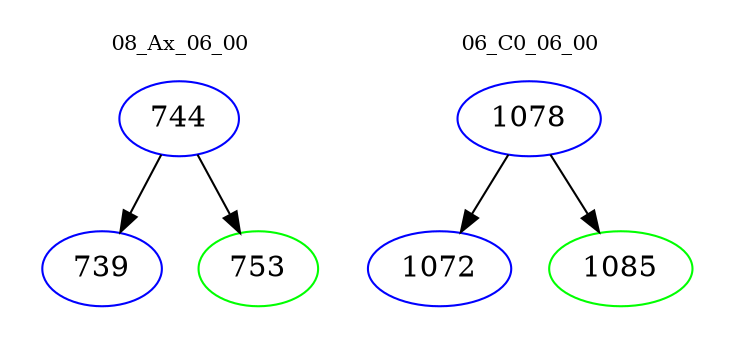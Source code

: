digraph{
subgraph cluster_0 {
color = white
label = "08_Ax_06_00";
fontsize=10;
T0_744 [label="744", color="blue"]
T0_744 -> T0_739 [color="black"]
T0_739 [label="739", color="blue"]
T0_744 -> T0_753 [color="black"]
T0_753 [label="753", color="green"]
}
subgraph cluster_1 {
color = white
label = "06_C0_06_00";
fontsize=10;
T1_1078 [label="1078", color="blue"]
T1_1078 -> T1_1072 [color="black"]
T1_1072 [label="1072", color="blue"]
T1_1078 -> T1_1085 [color="black"]
T1_1085 [label="1085", color="green"]
}
}
